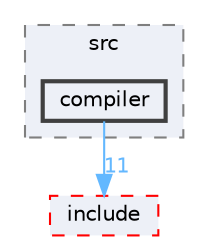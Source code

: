 digraph "flatbuffers/grpc/src/compiler"
{
 // LATEX_PDF_SIZE
  bgcolor="transparent";
  edge [fontname=Helvetica,fontsize=10,labelfontname=Helvetica,labelfontsize=10];
  node [fontname=Helvetica,fontsize=10,shape=box,height=0.2,width=0.4];
  compound=true
  subgraph clusterdir_7b223c4283eab2bc6d54d847b79f35cd {
    graph [ bgcolor="#edf0f7", pencolor="grey50", label="src", fontname=Helvetica,fontsize=10 style="filled,dashed", URL="dir_7b223c4283eab2bc6d54d847b79f35cd.html",tooltip=""]
  dir_92d3405c6c5589704aede32775c6fd07 [label="compiler", fillcolor="#edf0f7", color="grey25", style="filled,bold", URL="dir_92d3405c6c5589704aede32775c6fd07.html",tooltip=""];
  }
  dir_1070400e4fc31576c7133789377210a4 [label="include", fillcolor="#edf0f7", color="red", style="filled,dashed", URL="dir_1070400e4fc31576c7133789377210a4.html",tooltip=""];
  dir_92d3405c6c5589704aede32775c6fd07->dir_1070400e4fc31576c7133789377210a4 [headlabel="11", labeldistance=1.5 headhref="dir_000025_000117.html" href="dir_000025_000117.html" color="steelblue1" fontcolor="steelblue1"];
}
